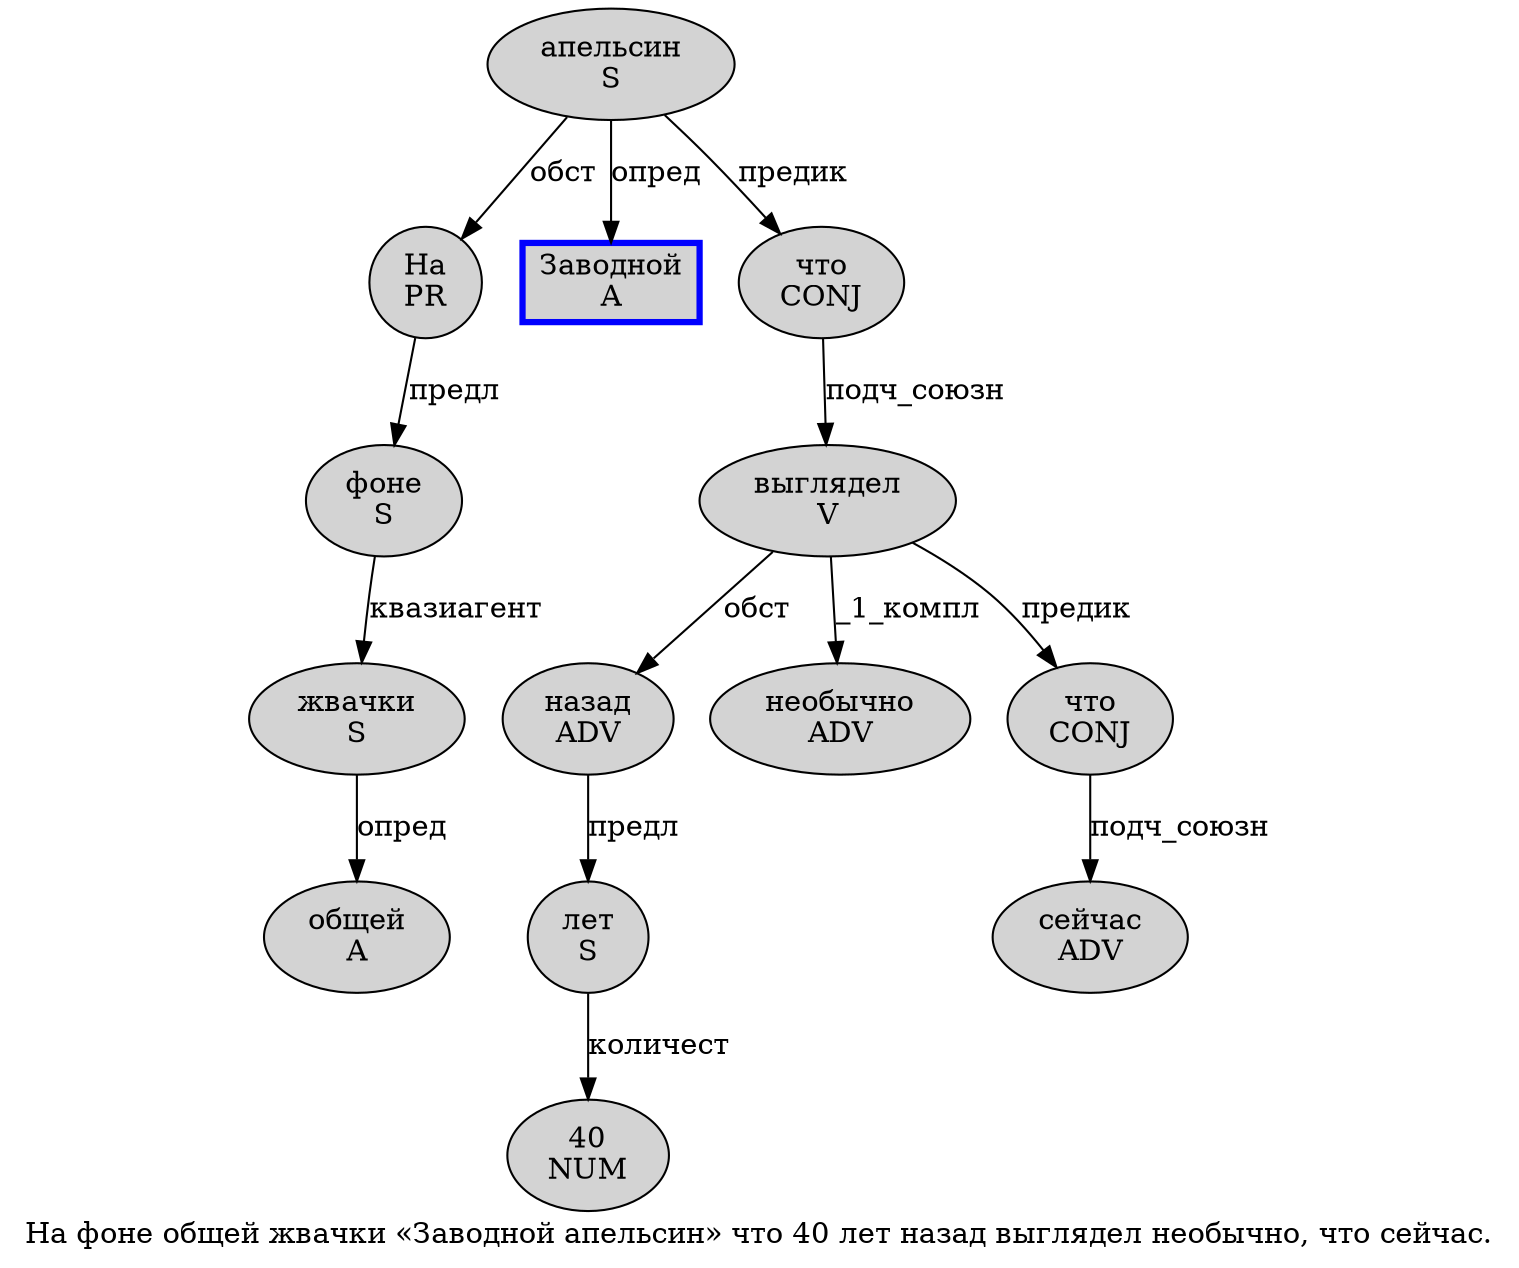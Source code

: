 digraph SENTENCE_3997 {
	graph [label="На фоне общей жвачки «Заводной апельсин» что 40 лет назад выглядел необычно, что сейчас."]
	node [style=filled]
		0 [label="На
PR" color="" fillcolor=lightgray penwidth=1 shape=ellipse]
		1 [label="фоне
S" color="" fillcolor=lightgray penwidth=1 shape=ellipse]
		2 [label="общей
A" color="" fillcolor=lightgray penwidth=1 shape=ellipse]
		3 [label="жвачки
S" color="" fillcolor=lightgray penwidth=1 shape=ellipse]
		5 [label="Заводной
A" color=blue fillcolor=lightgray penwidth=3 shape=box]
		6 [label="апельсин
S" color="" fillcolor=lightgray penwidth=1 shape=ellipse]
		8 [label="что
CONJ" color="" fillcolor=lightgray penwidth=1 shape=ellipse]
		9 [label="40
NUM" color="" fillcolor=lightgray penwidth=1 shape=ellipse]
		10 [label="лет
S" color="" fillcolor=lightgray penwidth=1 shape=ellipse]
		11 [label="назад
ADV" color="" fillcolor=lightgray penwidth=1 shape=ellipse]
		12 [label="выглядел
V" color="" fillcolor=lightgray penwidth=1 shape=ellipse]
		13 [label="необычно
ADV" color="" fillcolor=lightgray penwidth=1 shape=ellipse]
		15 [label="что
CONJ" color="" fillcolor=lightgray penwidth=1 shape=ellipse]
		16 [label="сейчас
ADV" color="" fillcolor=lightgray penwidth=1 shape=ellipse]
			15 -> 16 [label="подч_союзн"]
			0 -> 1 [label="предл"]
			12 -> 11 [label="обст"]
			12 -> 13 [label="_1_компл"]
			12 -> 15 [label="предик"]
			11 -> 10 [label="предл"]
			1 -> 3 [label="квазиагент"]
			8 -> 12 [label="подч_союзн"]
			6 -> 0 [label="обст"]
			6 -> 5 [label="опред"]
			6 -> 8 [label="предик"]
			3 -> 2 [label="опред"]
			10 -> 9 [label="количест"]
}